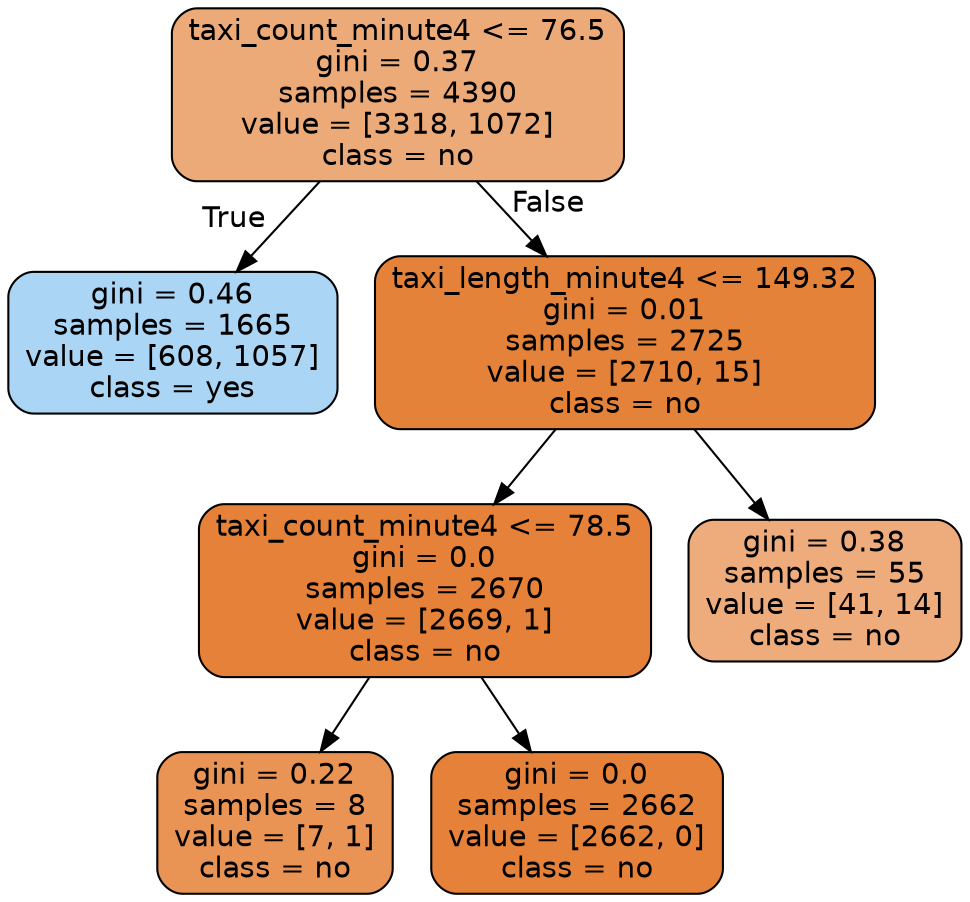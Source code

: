 digraph Tree {
node [shape=box, style="filled, rounded", color="black", fontname="helvetica"] ;
edge [fontname="helvetica"] ;
0 [label="taxi_count_minute4 <= 76.5\ngini = 0.37\nsamples = 4390\nvalue = [3318, 1072]\nclass = no", fillcolor="#edaa79"] ;
1 [label="gini = 0.46\nsamples = 1665\nvalue = [608, 1057]\nclass = yes", fillcolor="#abd5f4"] ;
0 -> 1 [labeldistance=2.5, labelangle=45, headlabel="True"] ;
2 [label="taxi_length_minute4 <= 149.32\ngini = 0.01\nsamples = 2725\nvalue = [2710, 15]\nclass = no", fillcolor="#e5823a"] ;
0 -> 2 [labeldistance=2.5, labelangle=-45, headlabel="False"] ;
3 [label="taxi_count_minute4 <= 78.5\ngini = 0.0\nsamples = 2670\nvalue = [2669, 1]\nclass = no", fillcolor="#e58139"] ;
2 -> 3 ;
4 [label="gini = 0.22\nsamples = 8\nvalue = [7, 1]\nclass = no", fillcolor="#e99355"] ;
3 -> 4 ;
5 [label="gini = 0.0\nsamples = 2662\nvalue = [2662, 0]\nclass = no", fillcolor="#e58139"] ;
3 -> 5 ;
6 [label="gini = 0.38\nsamples = 55\nvalue = [41, 14]\nclass = no", fillcolor="#eeac7d"] ;
2 -> 6 ;
}